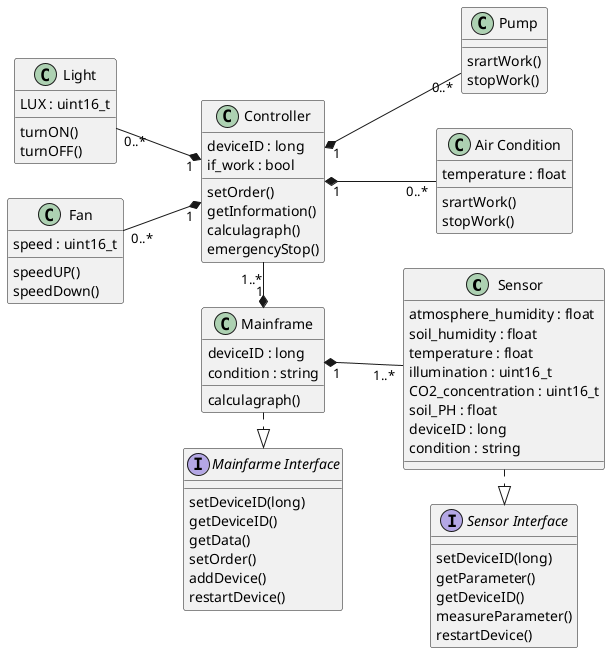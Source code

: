 @startuml 主机与传感器类图
left to right direction
class "Sensor" as sensor {
    atmosphere_humidity : float
    soil_humidity : float
    temperature : float
    illumination : uint16_t
    ' uint16_t 即 unsigned short int
    CO2_concentration : uint16_t
    ' PPM
    soil_PH : float
    ' 唯一时间戳
    deviceID : long
    condition : string

}

interface "Sensor Interface" as sensor_I {
    setDeviceID(long)
    getParameter() 
    getDeviceID()
    measureParameter()
    restartDevice()
}

class "Mainframe" as mainframe {
    deviceID : long
    condition : string
    calculagraph()
}

interface "Mainfarme Interface" as mainframe_I {
    setDeviceID(long)
    getDeviceID()
    getData()
    setOrder()
    addDevice()
    restartDevice()
}

class "Controller" as controller {
    deviceID : long
    if_work : bool 
    setOrder()
    getInformation()
    calculagraph()
    emergencyStop()
}
class "Fan" as fan {
    speed : uint16_t
    speedUP()
    speedDown()
}

class "Light" as light {
    LUX : uint16_t
    turnON()
    turnOFF()
}
class "Pump" as pump {
    srartWork()
    stopWork()

}

class "Air Condition" as aircondition {
    temperature : float
    srartWork()
    stopWork()
}

sensor .right.|> sensor_I
mainframe .right.|> mainframe_I

controller "1" *-up- "0..*" fan
controller "1" *-up- "0..*" light
controller "1" *-- "0..*" pump
controller "1" *-- "0..*" aircondition

mainframe "1" *-- "1..*" sensor
mainframe "1" *-left- "1..*" controller

@enduml
